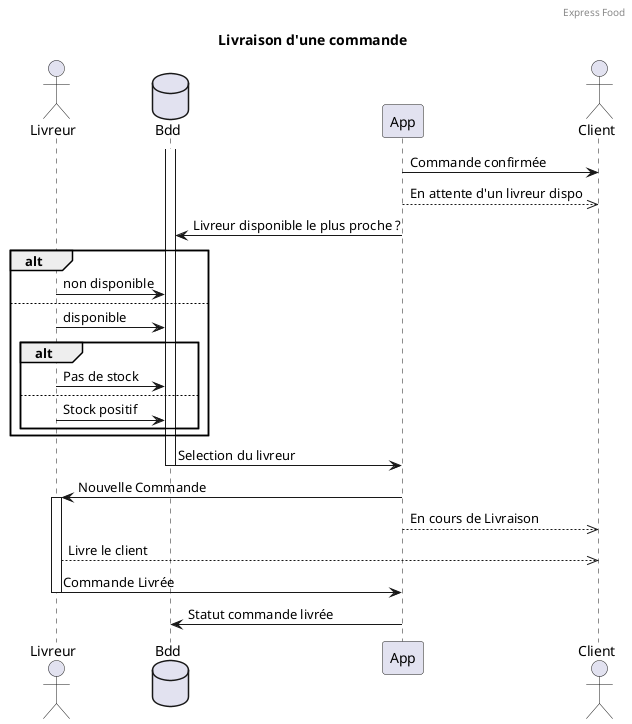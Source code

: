 @startuml
header Express Food
title  Livraison d'une commande
actor Livreur
database Bdd
participant App
actor Client
Client <- App: Commande confirmée
App -->> Client: En attente d'un livreur dispo
App -> Bdd: Livreur disponible le plus proche ?
alt
Livreur -> Bdd: non disponible
else
Livreur -> Bdd: disponible
  alt 
  Livreur -> Bdd: Pas de stock
  else
  Livreur -> Bdd: Stock positif
  end
end
activate Bdd
Bdd -> App: Selection du livreur
deactivate Bdd
App -> Livreur: Nouvelle Commande
activate Livreur
App -->> Client: En cours de Livraison
Livreur -->> Client: Livre le client
Livreur -> App: Commande Livrée
deactivate Livreur
App -> Bdd: Statut commande livrée
@enduml